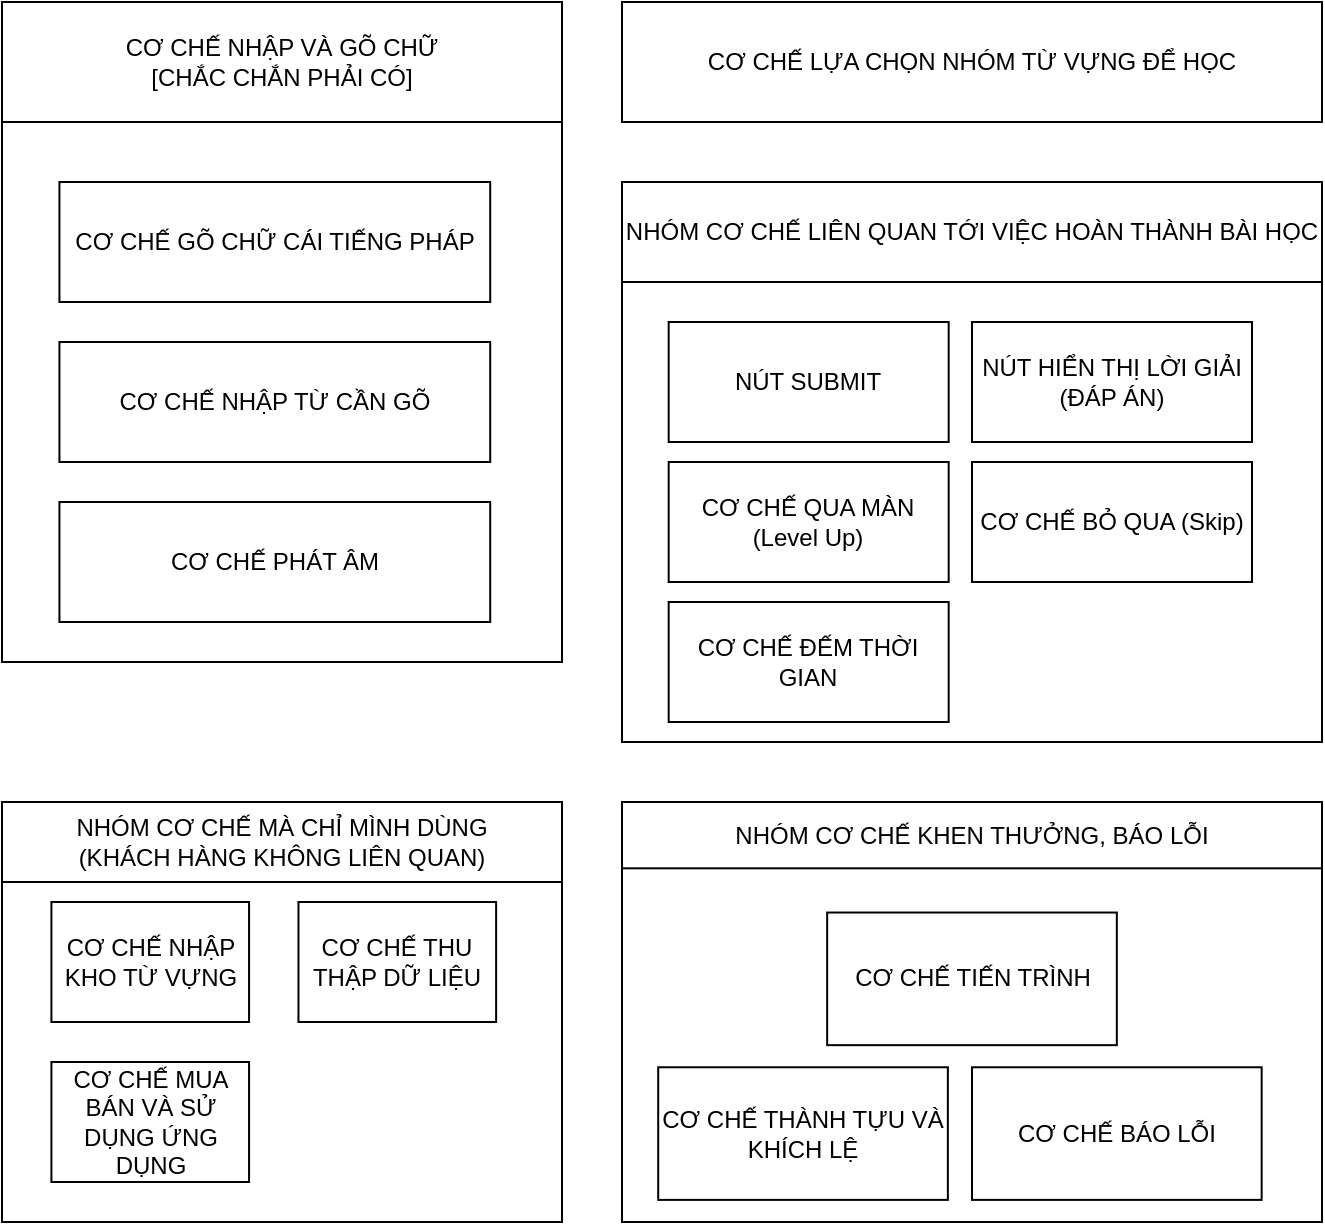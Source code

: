 <mxfile version="26.0.8" pages="3">
  <diagram name="ALL" id="ZN1mlb7lfTeKt8m_AknO">
    <mxGraphModel dx="1173" dy="632" grid="1" gridSize="10" guides="1" tooltips="1" connect="1" arrows="1" fold="1" page="1" pageScale="1" pageWidth="827" pageHeight="1169" math="0" shadow="0">
      <root>
        <mxCell id="0" />
        <mxCell id="1" parent="0" />
        <mxCell id="XIO0Y5FDvLYj2nLNnGY_-6" value="CƠ CHẾ LỰA CHỌN NHÓM TỪ VỰNG ĐỂ HỌC" style="rounded=0;whiteSpace=wrap;html=1;" vertex="1" parent="1">
          <mxGeometry x="340" y="20" width="350" height="60" as="geometry" />
        </mxCell>
        <mxCell id="Ub45Q-FvhZBxUTnayRsv-3" value="" style="group" vertex="1" connectable="0" parent="1">
          <mxGeometry x="30" y="420" width="280" height="210" as="geometry" />
        </mxCell>
        <mxCell id="Ub45Q-FvhZBxUTnayRsv-1" value="" style="rounded=0;whiteSpace=wrap;html=1;" vertex="1" parent="Ub45Q-FvhZBxUTnayRsv-3">
          <mxGeometry width="280" height="210" as="geometry" />
        </mxCell>
        <mxCell id="XIO0Y5FDvLYj2nLNnGY_-9" value="CƠ CHẾ NHẬP KHO TỪ VỰNG" style="rounded=0;whiteSpace=wrap;html=1;" vertex="1" parent="Ub45Q-FvhZBxUTnayRsv-3">
          <mxGeometry x="24.706" y="50" width="98.824" height="60" as="geometry" />
        </mxCell>
        <mxCell id="XIO0Y5FDvLYj2nLNnGY_-12" value="CƠ CHẾ THU THẬP DỮ LIỆU" style="rounded=0;whiteSpace=wrap;html=1;" vertex="1" parent="Ub45Q-FvhZBxUTnayRsv-3">
          <mxGeometry x="148.235" y="50" width="98.824" height="60" as="geometry" />
        </mxCell>
        <mxCell id="XIO0Y5FDvLYj2nLNnGY_-14" value="CƠ CHẾ MUA BÁN VÀ SỬ DỤNG ỨNG DỤNG" style="rounded=0;whiteSpace=wrap;html=1;" vertex="1" parent="Ub45Q-FvhZBxUTnayRsv-3">
          <mxGeometry x="24.706" y="130" width="98.824" height="60" as="geometry" />
        </mxCell>
        <mxCell id="Ub45Q-FvhZBxUTnayRsv-4" value="NHÓM CƠ CHẾ MÀ CHỈ MÌNH DÙNG&lt;div&gt;(KHÁCH HÀNG KHÔNG LIÊN QUAN)&lt;/div&gt;" style="rounded=0;whiteSpace=wrap;html=1;" vertex="1" parent="Ub45Q-FvhZBxUTnayRsv-3">
          <mxGeometry width="280" height="40" as="geometry" />
        </mxCell>
        <mxCell id="Ub45Q-FvhZBxUTnayRsv-6" value="" style="group" vertex="1" connectable="0" parent="1">
          <mxGeometry x="30" y="20" width="280" height="330" as="geometry" />
        </mxCell>
        <mxCell id="XIO0Y5FDvLYj2nLNnGY_-22" value="" style="rounded=0;whiteSpace=wrap;html=1;" vertex="1" parent="Ub45Q-FvhZBxUTnayRsv-6">
          <mxGeometry width="280" height="330" as="geometry" />
        </mxCell>
        <mxCell id="XIO0Y5FDvLYj2nLNnGY_-1" value="CƠ CHẾ NHẬP TỪ CẦN GÕ" style="rounded=0;whiteSpace=wrap;html=1;" vertex="1" parent="Ub45Q-FvhZBxUTnayRsv-6">
          <mxGeometry x="28.718" y="170" width="215.385" height="60" as="geometry" />
        </mxCell>
        <mxCell id="XIO0Y5FDvLYj2nLNnGY_-8" value="CƠ CHẾ PHÁT ÂM" style="rounded=0;whiteSpace=wrap;html=1;" vertex="1" parent="Ub45Q-FvhZBxUTnayRsv-6">
          <mxGeometry x="28.718" y="250" width="215.385" height="60" as="geometry" />
        </mxCell>
        <mxCell id="XIO0Y5FDvLYj2nLNnGY_-15" value="CƠ CHẾ GÕ CHỮ CÁI TIẾNG PHÁP" style="rounded=0;whiteSpace=wrap;html=1;" vertex="1" parent="Ub45Q-FvhZBxUTnayRsv-6">
          <mxGeometry x="28.718" y="90" width="215.385" height="60" as="geometry" />
        </mxCell>
        <mxCell id="Ub45Q-FvhZBxUTnayRsv-5" value="CƠ CHẾ NHẬP VÀ GÕ CHỮ&lt;div&gt;[CHẮC CHẮN PHẢI CÓ]&lt;/div&gt;" style="rounded=0;whiteSpace=wrap;html=1;" vertex="1" parent="Ub45Q-FvhZBxUTnayRsv-6">
          <mxGeometry width="280" height="60" as="geometry" />
        </mxCell>
        <mxCell id="Ub45Q-FvhZBxUTnayRsv-8" value="" style="group" vertex="1" connectable="0" parent="1">
          <mxGeometry x="340" y="420" width="350" height="210" as="geometry" />
        </mxCell>
        <mxCell id="Ub45Q-FvhZBxUTnayRsv-7" value="" style="rounded=0;whiteSpace=wrap;html=1;" vertex="1" parent="Ub45Q-FvhZBxUTnayRsv-8">
          <mxGeometry width="350" height="210.0" as="geometry" />
        </mxCell>
        <mxCell id="XIO0Y5FDvLYj2nLNnGY_-10" value="CƠ CHẾ TIẾN TRÌNH" style="rounded=0;whiteSpace=wrap;html=1;" vertex="1" parent="Ub45Q-FvhZBxUTnayRsv-8">
          <mxGeometry x="102.586" y="55.263" width="144.828" height="66.316" as="geometry" />
        </mxCell>
        <mxCell id="XIO0Y5FDvLYj2nLNnGY_-11" value="CƠ CHẾ THÀNH TỰU VÀ KHÍCH LỆ" style="rounded=0;whiteSpace=wrap;html=1;" vertex="1" parent="Ub45Q-FvhZBxUTnayRsv-8">
          <mxGeometry x="18.103" y="132.632" width="144.828" height="66.316" as="geometry" />
        </mxCell>
        <mxCell id="XIO0Y5FDvLYj2nLNnGY_-13" value="CƠ CHẾ BÁO LỖI" style="rounded=0;whiteSpace=wrap;html=1;" vertex="1" parent="Ub45Q-FvhZBxUTnayRsv-8">
          <mxGeometry x="175" y="132.632" width="144.828" height="66.316" as="geometry" />
        </mxCell>
        <mxCell id="Ub45Q-FvhZBxUTnayRsv-9" value="NHÓM CƠ CHẾ KHEN THƯỞNG, BÁO LỖI" style="rounded=0;whiteSpace=wrap;html=1;" vertex="1" parent="Ub45Q-FvhZBxUTnayRsv-8">
          <mxGeometry width="350" height="33.158" as="geometry" />
        </mxCell>
        <mxCell id="Ub45Q-FvhZBxUTnayRsv-12" value="" style="group" vertex="1" connectable="0" parent="1">
          <mxGeometry x="340" y="110" width="350" height="280" as="geometry" />
        </mxCell>
        <mxCell id="Ub45Q-FvhZBxUTnayRsv-10" value="" style="rounded=0;whiteSpace=wrap;html=1;" vertex="1" parent="Ub45Q-FvhZBxUTnayRsv-12">
          <mxGeometry width="350" height="280" as="geometry" />
        </mxCell>
        <mxCell id="XIO0Y5FDvLYj2nLNnGY_-2" value="NÚT SUBMIT" style="rounded=0;whiteSpace=wrap;html=1;" vertex="1" parent="Ub45Q-FvhZBxUTnayRsv-12">
          <mxGeometry x="23.333" y="70" width="140" height="60" as="geometry" />
        </mxCell>
        <mxCell id="XIO0Y5FDvLYj2nLNnGY_-3" value="NÚT HIỂN THỊ LỜI GIẢI (ĐÁP ÁN)" style="rounded=0;whiteSpace=wrap;html=1;" vertex="1" parent="Ub45Q-FvhZBxUTnayRsv-12">
          <mxGeometry x="175" y="70" width="140" height="60" as="geometry" />
        </mxCell>
        <mxCell id="XIO0Y5FDvLYj2nLNnGY_-4" value="CƠ CHẾ QUA MÀN (Level Up)" style="rounded=0;whiteSpace=wrap;html=1;" vertex="1" parent="Ub45Q-FvhZBxUTnayRsv-12">
          <mxGeometry x="23.333" y="140" width="140" height="60" as="geometry" />
        </mxCell>
        <mxCell id="XIO0Y5FDvLYj2nLNnGY_-5" value="CƠ CHẾ BỎ QUA (Skip)" style="rounded=0;whiteSpace=wrap;html=1;" vertex="1" parent="Ub45Q-FvhZBxUTnayRsv-12">
          <mxGeometry x="175" y="140" width="140" height="60" as="geometry" />
        </mxCell>
        <mxCell id="Ub45Q-FvhZBxUTnayRsv-11" value="CƠ CHẾ ĐẾM THỜI GIAN" style="rounded=0;whiteSpace=wrap;html=1;" vertex="1" parent="Ub45Q-FvhZBxUTnayRsv-12">
          <mxGeometry x="23.333" y="210" width="140" height="60" as="geometry" />
        </mxCell>
        <mxCell id="Ub45Q-FvhZBxUTnayRsv-13" value="NHÓM CƠ CHẾ LIÊN QUAN TỚI VIỆC HOÀN THÀNH BÀI HỌC" style="rounded=0;whiteSpace=wrap;html=1;" vertex="1" parent="Ub45Q-FvhZBxUTnayRsv-12">
          <mxGeometry width="350" height="50" as="geometry" />
        </mxCell>
      </root>
    </mxGraphModel>
  </diagram>
  <diagram id="pQ56sqq-FFJ59R_ujYmW" name="Giao diện khởi động lần đầu tiên">
    <mxGraphModel dx="1114" dy="600" grid="1" gridSize="10" guides="1" tooltips="1" connect="1" arrows="1" fold="1" page="1" pageScale="1" pageWidth="827" pageHeight="1169" math="0" shadow="0">
      <root>
        <mxCell id="0" />
        <mxCell id="1" parent="0" />
        <mxCell id="-hiP7BQrN0IpD2RlHJSb-1" value="" style="rounded=0;whiteSpace=wrap;html=1;" vertex="1" parent="1">
          <mxGeometry x="80" y="40" width="680" height="440" as="geometry" />
        </mxCell>
        <mxCell id="-hiP7BQrN0IpD2RlHJSb-2" value="Bienvenue à&amp;nbsp;Français Facile !&lt;div&gt;Chào mừng đến với Tiếng Pháp Cực Dễ!&lt;/div&gt;" style="rounded=0;whiteSpace=wrap;html=1;" vertex="1" parent="1">
          <mxGeometry x="120" y="70" width="600" height="60" as="geometry" />
        </mxCell>
        <mxCell id="-hiP7BQrN0IpD2RlHJSb-4" value="Ton nom :&lt;div&gt;Tên của bạn là:&lt;/div&gt;" style="rounded=0;whiteSpace=wrap;html=1;" vertex="1" parent="1">
          <mxGeometry x="310" y="180" width="219" height="80" as="geometry" />
        </mxCell>
        <mxCell id="-hiP7BQrN0IpD2RlHJSb-5" value="[Người dùng nhập tên]" style="rounded=0;whiteSpace=wrap;html=1;" vertex="1" parent="1">
          <mxGeometry x="310" y="260" width="220" height="40" as="geometry" />
        </mxCell>
        <mxCell id="-hiP7BQrN0IpD2RlHJSb-6" value="Connais-tu ?&lt;div&gt;Bạn có biết?&lt;/div&gt;&lt;div&gt;&lt;br&gt;&lt;/div&gt;&lt;div&gt;Người Pháp sẽ viết dấu ?, dấu ! và dấu : cách ra một khoảng chứ không viết liền ngay sau chữ cái cuối cùng của từ&amp;nbsp;&lt;/div&gt;" style="rounded=0;whiteSpace=wrap;html=1;" vertex="1" parent="1">
          <mxGeometry x="107.5" y="403" width="625" height="60" as="geometry" />
        </mxCell>
        <mxCell id="-hiP7BQrN0IpD2RlHJSb-7" value="Note: Hiện tôi đang làm giao diện cho dạng ngôn ngữ Pháp - Việt" style="rounded=0;whiteSpace=wrap;html=1;" vertex="1" parent="1">
          <mxGeometry x="214.5" y="525" width="410" height="60" as="geometry" />
        </mxCell>
        <mxCell id="-hiP7BQrN0IpD2RlHJSb-9" style="edgeStyle=orthogonalEdgeStyle;rounded=0;orthogonalLoop=1;jettySize=auto;html=1;exitX=0;exitY=0.5;exitDx=0;exitDy=0;" edge="1" parent="1" source="-hiP7BQrN0IpD2RlHJSb-8" target="-hiP7BQrN0IpD2RlHJSb-4">
          <mxGeometry relative="1" as="geometry" />
        </mxCell>
        <mxCell id="-hiP7BQrN0IpD2RlHJSb-8" value="LƯU TRỮ LẠI TÊN NGƯỜI DÙNG" style="rounded=0;whiteSpace=wrap;html=1;" vertex="1" parent="1">
          <mxGeometry x="840" y="190" width="120" height="60" as="geometry" />
        </mxCell>
      </root>
    </mxGraphModel>
  </diagram>
  <diagram id="xxrT2PKjH6neZHoUIXhL" name="Giao diện gõ chữ">
    <mxGraphModel dx="1114" dy="600" grid="1" gridSize="10" guides="1" tooltips="1" connect="1" arrows="1" fold="1" page="1" pageScale="1" pageWidth="827" pageHeight="1169" math="0" shadow="0">
      <root>
        <mxCell id="0" />
        <mxCell id="1" parent="0" />
      </root>
    </mxGraphModel>
  </diagram>
</mxfile>
